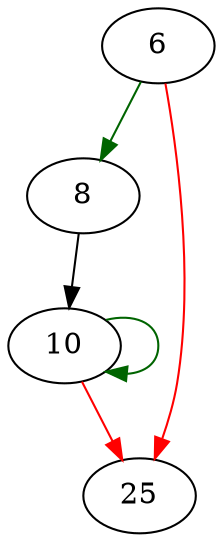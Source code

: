strict digraph "print_char" {
	// Node definitions.
	6 [entry=true];
	8;
	25;
	10;

	// Edge definitions.
	6 -> 8 [
		color=darkgreen
		cond=true
	];
	6 -> 25 [
		color=red
		cond=false
	];
	8 -> 10;
	10 -> 25 [
		color=red
		cond=false
	];
	10 -> 10 [
		color=darkgreen
		cond=true
	];
}